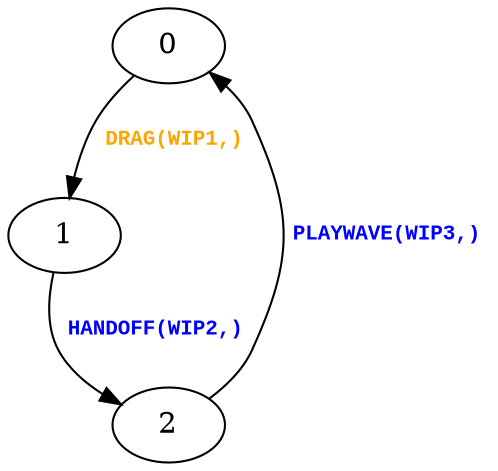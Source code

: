 digraph {
 node [shape=oval];
"0" -> "1"[fontcolor=orange, label=< <table border="0"><tr><td><font face="Courier New" point-size="10"><b>DRAG(WIP1,)<br align="left"/></b></font></td></tr>
</table>>];
"1" -> "2"[fontcolor=blue, label=< <table border="0"><tr><td><font face="Courier New" point-size="10"><b>HANDOFF(WIP2,)<br align="left"/></b></font></td></tr>
</table>>];
"2" -> "0"[fontcolor=blue, label=< <table border="0"><tr><td><font face="Courier New" point-size="10"><b>PLAYWAVE(WIP3,)<br align="left"/></b></font></td></tr>
</table>>];
}
